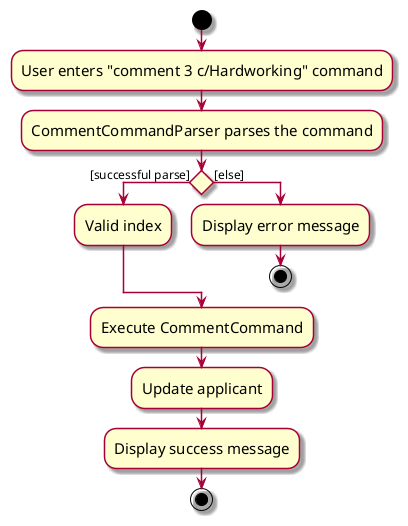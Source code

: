 @startuml
skin rose
skinparam ActivityFontSize 15
skinparam ArrowFontSize 12
start
:User enters "comment 3 c/Hardworking" command;
:CommentCommandParser parses the command;
if () then ([successful parse])
    :Valid index;
else ([else])
    :Display error message;
    stop
endif

:Execute CommentCommand;
:Update applicant;
:Display success message;
stop
@enduml
